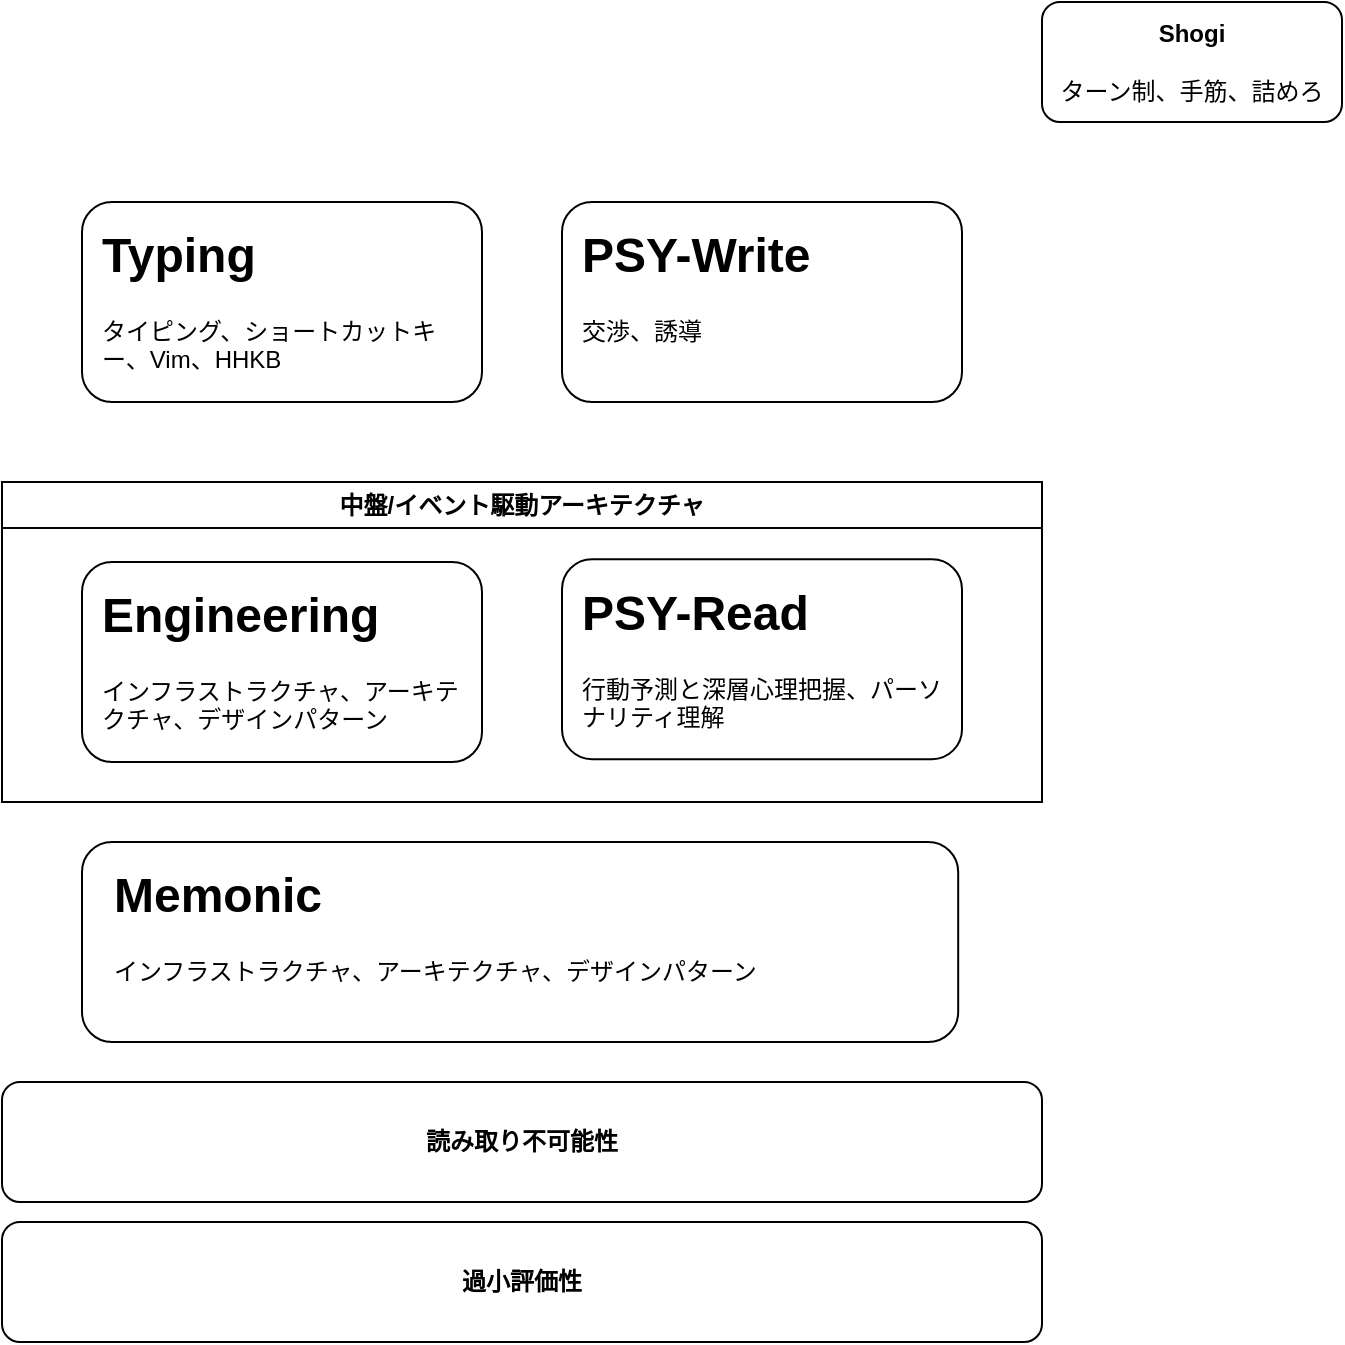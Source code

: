 <mxfile version="20.7.4" type="github" pages="8">
  <diagram name="ver4" id="imDBrGnMGFNfz4Mmu_-v">
    <mxGraphModel dx="1674" dy="834" grid="1" gridSize="10" guides="1" tooltips="1" connect="1" arrows="1" fold="1" page="1" pageScale="1" pageWidth="850" pageHeight="1100" math="0" shadow="0">
      <root>
        <mxCell id="RWxobbVKRT-F5udP4Qzh-0" />
        <mxCell id="RWxobbVKRT-F5udP4Qzh-1" parent="RWxobbVKRT-F5udP4Qzh-0" />
        <mxCell id="RWxobbVKRT-F5udP4Qzh-2" value="" style="group" parent="RWxobbVKRT-F5udP4Qzh-1" vertex="1" connectable="0">
          <mxGeometry x="200" y="650" width="210" height="100" as="geometry" />
        </mxCell>
        <mxCell id="RWxobbVKRT-F5udP4Qzh-3" value="" style="rounded=1;whiteSpace=wrap;html=1;" parent="RWxobbVKRT-F5udP4Qzh-2" vertex="1">
          <mxGeometry width="200" height="100" as="geometry" />
        </mxCell>
        <mxCell id="RWxobbVKRT-F5udP4Qzh-4" value="&lt;h1&gt;Engineering&lt;/h1&gt;&lt;p&gt;インフラストラクチャ、アーキテクチャ、デザインパターン&lt;/p&gt;" style="text;html=1;strokeColor=none;fillColor=none;spacing=5;spacingTop=-20;whiteSpace=wrap;overflow=hidden;rounded=0;" parent="RWxobbVKRT-F5udP4Qzh-2" vertex="1">
          <mxGeometry x="5" y="7.14" width="190" height="82.86" as="geometry" />
        </mxCell>
        <mxCell id="RWxobbVKRT-F5udP4Qzh-8" value="中盤/イベント駆動アーキテクチャ" style="swimlane;whiteSpace=wrap;html=1;" parent="RWxobbVKRT-F5udP4Qzh-1" vertex="1">
          <mxGeometry x="160" y="610" width="520" height="160" as="geometry" />
        </mxCell>
        <mxCell id="RWxobbVKRT-F5udP4Qzh-5" value="" style="group" parent="RWxobbVKRT-F5udP4Qzh-8" vertex="1" connectable="0">
          <mxGeometry x="280" y="38.57" width="200" height="100" as="geometry" />
        </mxCell>
        <mxCell id="RWxobbVKRT-F5udP4Qzh-6" value="" style="rounded=1;whiteSpace=wrap;html=1;" parent="RWxobbVKRT-F5udP4Qzh-5" vertex="1">
          <mxGeometry width="200" height="100" as="geometry" />
        </mxCell>
        <mxCell id="RWxobbVKRT-F5udP4Qzh-7" value="&lt;h1&gt;PSY-Read&lt;/h1&gt;&lt;p&gt;行動予測と深層心理把握、パーソナリティ理解&lt;/p&gt;" style="text;html=1;strokeColor=none;fillColor=none;spacing=5;spacingTop=-20;whiteSpace=wrap;overflow=hidden;rounded=0;" parent="RWxobbVKRT-F5udP4Qzh-5" vertex="1">
          <mxGeometry x="5" y="7.143" width="190" height="85.714" as="geometry" />
        </mxCell>
        <mxCell id="RWxobbVKRT-F5udP4Qzh-15" value="&lt;b&gt;読み取り不可能性&lt;/b&gt;" style="rounded=1;whiteSpace=wrap;html=1;" parent="RWxobbVKRT-F5udP4Qzh-1" vertex="1">
          <mxGeometry x="160" y="910" width="520" height="60" as="geometry" />
        </mxCell>
        <mxCell id="RWxobbVKRT-F5udP4Qzh-16" value="&lt;b&gt;過小評価性&lt;/b&gt;" style="rounded=1;whiteSpace=wrap;html=1;" parent="RWxobbVKRT-F5udP4Qzh-1" vertex="1">
          <mxGeometry x="160" y="980" width="520" height="60" as="geometry" />
        </mxCell>
        <mxCell id="xT7gQaACSE8CI_xEkgXx-1" value="" style="group" parent="RWxobbVKRT-F5udP4Qzh-1" vertex="1" connectable="0">
          <mxGeometry x="200" y="470" width="200" height="100" as="geometry" />
        </mxCell>
        <mxCell id="xT7gQaACSE8CI_xEkgXx-2" value="" style="rounded=1;whiteSpace=wrap;html=1;" parent="xT7gQaACSE8CI_xEkgXx-1" vertex="1">
          <mxGeometry width="200" height="100" as="geometry" />
        </mxCell>
        <mxCell id="xT7gQaACSE8CI_xEkgXx-3" value="&lt;h1&gt;Typing&lt;/h1&gt;&lt;p&gt;タイピング、ショートカットキー、Vim、HHKB&lt;/p&gt;" style="text;html=1;strokeColor=none;fillColor=none;spacing=5;spacingTop=-20;whiteSpace=wrap;overflow=hidden;rounded=0;" parent="xT7gQaACSE8CI_xEkgXx-1" vertex="1">
          <mxGeometry x="5" y="7.143" width="190" height="85.714" as="geometry" />
        </mxCell>
        <mxCell id="xT7gQaACSE8CI_xEkgXx-4" value="" style="group" parent="RWxobbVKRT-F5udP4Qzh-1" vertex="1" connectable="0">
          <mxGeometry x="440" y="470" width="200" height="100" as="geometry" />
        </mxCell>
        <mxCell id="xT7gQaACSE8CI_xEkgXx-5" value="" style="rounded=1;whiteSpace=wrap;html=1;" parent="xT7gQaACSE8CI_xEkgXx-4" vertex="1">
          <mxGeometry width="200" height="100" as="geometry" />
        </mxCell>
        <mxCell id="xT7gQaACSE8CI_xEkgXx-6" value="&lt;h1&gt;PSY-Write&lt;/h1&gt;&lt;p&gt;交渉、誘導&lt;/p&gt;" style="text;html=1;strokeColor=none;fillColor=none;spacing=5;spacingTop=-20;whiteSpace=wrap;overflow=hidden;rounded=0;" parent="xT7gQaACSE8CI_xEkgXx-4" vertex="1">
          <mxGeometry x="5" y="7.143" width="190" height="85.714" as="geometry" />
        </mxCell>
        <mxCell id="mebeEe5JR-ruzXooyLbb-4" value="" style="group" parent="RWxobbVKRT-F5udP4Qzh-1" vertex="1" connectable="0">
          <mxGeometry x="200" y="790" width="460" height="100" as="geometry" />
        </mxCell>
        <mxCell id="mebeEe5JR-ruzXooyLbb-5" value="" style="rounded=1;whiteSpace=wrap;html=1;" parent="mebeEe5JR-ruzXooyLbb-4" vertex="1">
          <mxGeometry width="438.095" height="100" as="geometry" />
        </mxCell>
        <mxCell id="mebeEe5JR-ruzXooyLbb-6" value="&lt;h1&gt;Memonic&lt;/h1&gt;&lt;p&gt;インフラストラクチャ、アーキテクチャ、デザインパターン&lt;/p&gt;" style="text;html=1;strokeColor=none;fillColor=none;spacing=5;spacingTop=-20;whiteSpace=wrap;overflow=hidden;rounded=0;" parent="mebeEe5JR-ruzXooyLbb-4" vertex="1">
          <mxGeometry x="10.952" y="7.14" width="416.19" height="82.86" as="geometry" />
        </mxCell>
        <mxCell id="aJ3aL-59ZiZUYZuPgpux-0" value="&lt;b&gt;Shogi&lt;br&gt;&lt;/b&gt;&lt;br&gt;ターン制、手筋、詰めろ" style="rounded=1;whiteSpace=wrap;html=1;" parent="RWxobbVKRT-F5udP4Qzh-1" vertex="1">
          <mxGeometry x="680" y="370" width="150" height="60" as="geometry" />
        </mxCell>
      </root>
    </mxGraphModel>
  </diagram>
  <diagram id="kp53YjnDnrVVReKoVNK4" name="ページ7">
    <mxGraphModel dx="1194" dy="623" grid="1" gridSize="10" guides="1" tooltips="1" connect="1" arrows="1" fold="1" page="1" pageScale="1" pageWidth="850" pageHeight="1100" math="0" shadow="0">
      <root>
        <mxCell id="0" />
        <mxCell id="1" parent="0" />
        <mxCell id="0Lp3fLVRh4IkwuIqzBpp-1" value="&lt;h1&gt;&lt;br&gt;&lt;/h1&gt;" style="text;html=1;strokeColor=none;fillColor=none;spacing=5;spacingTop=-20;whiteSpace=wrap;overflow=hidden;rounded=0;" vertex="1" parent="1">
          <mxGeometry x="90" y="30" width="190" height="120" as="geometry" />
        </mxCell>
        <mxCell id="0Lp3fLVRh4IkwuIqzBpp-4" value="" style="group" vertex="1" connectable="0" parent="1">
          <mxGeometry x="320" y="40" width="200" height="120" as="geometry" />
        </mxCell>
        <mxCell id="0Lp3fLVRh4IkwuIqzBpp-3" value="" style="rounded=1;whiteSpace=wrap;html=1;" vertex="1" parent="0Lp3fLVRh4IkwuIqzBpp-4">
          <mxGeometry width="200" height="120" as="geometry" />
        </mxCell>
        <mxCell id="0Lp3fLVRh4IkwuIqzBpp-2" value="&lt;h1&gt;速さとは何か？&lt;/h1&gt;&lt;p&gt;人間が一度にできる操作については限界がある。ターン制のこと。将棋には一度に一つの手しか打てない&lt;/p&gt;" style="text;html=1;strokeColor=none;fillColor=none;spacing=5;spacingTop=-20;whiteSpace=wrap;overflow=hidden;rounded=0;" vertex="1" parent="0Lp3fLVRh4IkwuIqzBpp-4">
          <mxGeometry width="190" height="120" as="geometry" />
        </mxCell>
      </root>
    </mxGraphModel>
  </diagram>
  <diagram id="wFE0QG_FPsp0jaGvCLVb" name="Page-1">
    <mxGraphModel dx="1194" dy="623" grid="1" gridSize="10" guides="1" tooltips="1" connect="1" arrows="1" fold="1" page="1" pageScale="1" pageWidth="850" pageHeight="1100" math="0" shadow="0">
      <root>
        <mxCell id="0" />
        <mxCell id="1" parent="0" />
        <mxCell id="inZSbyZmvKbImGeBFs-A-2" value="読み取り不可能性" style="rounded=1;whiteSpace=wrap;html=1;" parent="1" vertex="1">
          <mxGeometry x="120" y="400" width="600" height="60" as="geometry" />
        </mxCell>
        <mxCell id="inZSbyZmvKbImGeBFs-A-3" value="" style="endArrow=none;html=1;rounded=0;" parent="1" edge="1">
          <mxGeometry width="50" height="50" relative="1" as="geometry">
            <mxPoint x="10" y="380" as="sourcePoint" />
            <mxPoint x="840" y="380" as="targetPoint" />
          </mxGeometry>
        </mxCell>
        <mxCell id="inZSbyZmvKbImGeBFs-A-7" style="edgeStyle=orthogonalEdgeStyle;rounded=0;orthogonalLoop=1;jettySize=auto;html=1;exitX=1;exitY=0.5;exitDx=0;exitDy=0;entryX=0;entryY=0.5;entryDx=0;entryDy=0;" parent="1" source="inZSbyZmvKbImGeBFs-A-4" target="inZSbyZmvKbImGeBFs-A-5" edge="1">
          <mxGeometry relative="1" as="geometry" />
        </mxCell>
        <mxCell id="inZSbyZmvKbImGeBFs-A-4" value="状態確認 / 判別式" style="rounded=1;whiteSpace=wrap;html=1;" parent="1" vertex="1">
          <mxGeometry x="120" y="300" width="120" height="60" as="geometry" />
        </mxCell>
        <mxCell id="inZSbyZmvKbImGeBFs-A-21" style="edgeStyle=orthogonalEdgeStyle;rounded=0;orthogonalLoop=1;jettySize=auto;html=1;exitX=1;exitY=0.5;exitDx=0;exitDy=0;entryX=0;entryY=0.5;entryDx=0;entryDy=0;" parent="1" source="inZSbyZmvKbImGeBFs-A-5" target="inZSbyZmvKbImGeBFs-A-19" edge="1">
          <mxGeometry relative="1" as="geometry" />
        </mxCell>
        <mxCell id="inZSbyZmvKbImGeBFs-A-5" value="アーキテクチャ" style="rounded=1;whiteSpace=wrap;html=1;" parent="1" vertex="1">
          <mxGeometry x="320" y="300" width="120" height="60" as="geometry" />
        </mxCell>
        <mxCell id="inZSbyZmvKbImGeBFs-A-6" value="基盤" style="text;html=1;strokeColor=none;fillColor=none;align=center;verticalAlign=middle;whiteSpace=wrap;rounded=0;" parent="1" vertex="1">
          <mxGeometry x="780" y="380" width="60" height="30" as="geometry" />
        </mxCell>
        <mxCell id="inZSbyZmvKbImGeBFs-A-8" value="基盤。他のシステムに存在しない特性。" style="shape=callout;whiteSpace=wrap;html=1;perimeter=calloutPerimeter;" parent="1" vertex="1">
          <mxGeometry x="654" y="320" width="120" height="80" as="geometry" />
        </mxCell>
        <mxCell id="inZSbyZmvKbImGeBFs-A-9" value="Input" style="shape=callout;whiteSpace=wrap;html=1;perimeter=calloutPerimeter;" parent="1" vertex="1">
          <mxGeometry x="160" y="220" width="120" height="80" as="geometry" />
        </mxCell>
        <mxCell id="inZSbyZmvKbImGeBFs-A-10" value="ビジネスロジック" style="shape=callout;whiteSpace=wrap;html=1;perimeter=calloutPerimeter;" parent="1" vertex="1">
          <mxGeometry x="340" y="220" width="120" height="80" as="geometry" />
        </mxCell>
        <mxCell id="inZSbyZmvKbImGeBFs-A-19" value="駆け引き/交渉" style="rounded=1;whiteSpace=wrap;html=1;" parent="1" vertex="1">
          <mxGeometry x="520" y="300" width="120" height="60" as="geometry" />
        </mxCell>
        <mxCell id="inZSbyZmvKbImGeBFs-A-20" value="" style="group" parent="1" vertex="1" connectable="0">
          <mxGeometry x="600" y="680" width="240" height="160" as="geometry" />
        </mxCell>
        <mxCell id="inZSbyZmvKbImGeBFs-A-14" value="" style="rounded=0;whiteSpace=wrap;html=1;" parent="inZSbyZmvKbImGeBFs-A-20" vertex="1">
          <mxGeometry width="240" height="160" as="geometry" />
        </mxCell>
        <mxCell id="inZSbyZmvKbImGeBFs-A-11" value="有限個の要素" style="rounded=1;whiteSpace=wrap;html=1;" parent="inZSbyZmvKbImGeBFs-A-20" vertex="1">
          <mxGeometry x="10" y="10" width="110" height="30" as="geometry" />
        </mxCell>
        <mxCell id="inZSbyZmvKbImGeBFs-A-15" value="" style="ellipse;whiteSpace=wrap;html=1;aspect=fixed;" parent="inZSbyZmvKbImGeBFs-A-20" vertex="1">
          <mxGeometry x="10" y="70" width="40" height="40" as="geometry" />
        </mxCell>
        <mxCell id="inZSbyZmvKbImGeBFs-A-16" value="" style="rounded=0;whiteSpace=wrap;html=1;" parent="inZSbyZmvKbImGeBFs-A-20" vertex="1">
          <mxGeometry x="60" y="70" width="40" height="40" as="geometry" />
        </mxCell>
        <mxCell id="inZSbyZmvKbImGeBFs-A-17" value="" style="triangle;whiteSpace=wrap;html=1;rotation=-90;" parent="inZSbyZmvKbImGeBFs-A-20" vertex="1">
          <mxGeometry x="110" y="70" width="40" height="40" as="geometry" />
        </mxCell>
        <mxCell id="inZSbyZmvKbImGeBFs-A-23" value="学習性" style="rounded=1;whiteSpace=wrap;html=1;" parent="1" vertex="1">
          <mxGeometry x="130" y="120" width="120" height="60" as="geometry" />
        </mxCell>
        <mxCell id="inZSbyZmvKbImGeBFs-A-24" value="" style="endArrow=none;html=1;rounded=0;" parent="1" edge="1">
          <mxGeometry width="50" height="50" relative="1" as="geometry">
            <mxPoint x="5" y="520" as="sourcePoint" />
            <mxPoint x="835" y="520" as="targetPoint" />
          </mxGeometry>
        </mxCell>
        <mxCell id="inZSbyZmvKbImGeBFs-A-25" value="candidate" style="text;html=1;strokeColor=none;fillColor=none;align=center;verticalAlign=middle;whiteSpace=wrap;rounded=0;" parent="1" vertex="1">
          <mxGeometry x="780" y="520" width="60" height="30" as="geometry" />
        </mxCell>
        <mxCell id="inZSbyZmvKbImGeBFs-A-26" value="誠実性" style="rounded=1;whiteSpace=wrap;html=1;" parent="1" vertex="1">
          <mxGeometry x="280" y="540" width="120" height="60" as="geometry" />
        </mxCell>
        <mxCell id="inZSbyZmvKbImGeBFs-A-28" value="" style="endArrow=none;html=1;rounded=0;" parent="1" edge="1">
          <mxGeometry width="50" height="50" relative="1" as="geometry">
            <mxPoint x="5" y="640" as="sourcePoint" />
            <mxPoint x="835" y="640" as="targetPoint" />
          </mxGeometry>
        </mxCell>
        <mxCell id="inZSbyZmvKbImGeBFs-A-29" value="目標" style="text;html=1;strokeColor=none;fillColor=none;align=center;verticalAlign=middle;whiteSpace=wrap;rounded=0;" parent="1" vertex="1">
          <mxGeometry x="780" y="640" width="60" height="30" as="geometry" />
        </mxCell>
        <mxCell id="inZSbyZmvKbImGeBFs-A-37" value="状態確認 / 判別式" style="rounded=1;whiteSpace=wrap;html=1;" parent="1" vertex="1">
          <mxGeometry x="280" y="760" width="120" height="60" as="geometry" />
        </mxCell>
        <mxCell id="inZSbyZmvKbImGeBFs-A-38" value="アーキテクチャ" style="rounded=1;whiteSpace=wrap;html=1;" parent="1" vertex="1">
          <mxGeometry x="280" y="680" width="120" height="60" as="geometry" />
        </mxCell>
        <mxCell id="inZSbyZmvKbImGeBFs-A-41" style="edgeStyle=orthogonalEdgeStyle;rounded=0;orthogonalLoop=1;jettySize=auto;html=1;exitX=0.5;exitY=1;exitDx=0;exitDy=0;entryX=0.5;entryY=0;entryDx=0;entryDy=0;" parent="1" source="inZSbyZmvKbImGeBFs-A-39" target="inZSbyZmvKbImGeBFs-A-40" edge="1">
          <mxGeometry relative="1" as="geometry" />
        </mxCell>
        <mxCell id="inZSbyZmvKbImGeBFs-A-39" value="駆け引き/交渉" style="rounded=1;whiteSpace=wrap;html=1;" parent="1" vertex="1">
          <mxGeometry x="440" y="680" width="120" height="60" as="geometry" />
        </mxCell>
        <mxCell id="inZSbyZmvKbImGeBFs-A-40" value="読み取り不可能性" style="rounded=1;whiteSpace=wrap;html=1;" parent="1" vertex="1">
          <mxGeometry x="440" y="760" width="120" height="60" as="geometry" />
        </mxCell>
        <mxCell id="yquI6ktLGYZuGbfQ7vaa-8" value="人材業界" style="rounded=0;whiteSpace=wrap;html=1;" parent="1" vertex="1">
          <mxGeometry x="120" y="1000" width="120" height="60" as="geometry" />
        </mxCell>
        <mxCell id="yquI6ktLGYZuGbfQ7vaa-9" value="ブログ" style="rounded=0;whiteSpace=wrap;html=1;" parent="1" vertex="1">
          <mxGeometry x="120" y="920" width="120" height="60" as="geometry" />
        </mxCell>
        <mxCell id="yquI6ktLGYZuGbfQ7vaa-10" value="エンジニアリング" style="rounded=0;whiteSpace=wrap;html=1;" parent="1" vertex="1">
          <mxGeometry x="120" y="840" width="120" height="60" as="geometry" />
        </mxCell>
        <mxCell id="U6o10QhPIGu6pNzklqBr-1" value="psy" style="rounded=0;whiteSpace=wrap;html=1;" parent="1" vertex="1">
          <mxGeometry x="120" y="760" width="120" height="60" as="geometry" />
        </mxCell>
        <mxCell id="U6o10QhPIGu6pNzklqBr-2" value="" style="group" parent="1" vertex="1" connectable="0">
          <mxGeometry x="600" y="860" width="240" height="160" as="geometry" />
        </mxCell>
        <mxCell id="U6o10QhPIGu6pNzklqBr-3" value="" style="rounded=0;whiteSpace=wrap;html=1;" parent="U6o10QhPIGu6pNzklqBr-2" vertex="1">
          <mxGeometry width="240" height="160" as="geometry" />
        </mxCell>
        <mxCell id="U6o10QhPIGu6pNzklqBr-4" value="144通り" style="rounded=1;whiteSpace=wrap;html=1;" parent="U6o10QhPIGu6pNzklqBr-2" vertex="1">
          <mxGeometry x="10" y="10" width="110" height="30" as="geometry" />
        </mxCell>
        <mxCell id="U6o10QhPIGu6pNzklqBr-5" value="" style="ellipse;whiteSpace=wrap;html=1;aspect=fixed;" parent="U6o10QhPIGu6pNzklqBr-2" vertex="1">
          <mxGeometry x="10" y="70" width="40" height="40" as="geometry" />
        </mxCell>
        <mxCell id="U6o10QhPIGu6pNzklqBr-12" value="" style="rounded=0;whiteSpace=wrap;html=1;" parent="U6o10QhPIGu6pNzklqBr-2" vertex="1">
          <mxGeometry x="70" y="70" width="40" height="40" as="geometry" />
        </mxCell>
        <mxCell id="U6o10QhPIGu6pNzklqBr-17" value="" style="triangle;whiteSpace=wrap;html=1;rotation=-90;" parent="U6o10QhPIGu6pNzklqBr-2" vertex="1">
          <mxGeometry x="130" y="70" width="40" height="40" as="geometry" />
        </mxCell>
        <mxCell id="U6o10QhPIGu6pNzklqBr-8" value="" style="ellipse;whiteSpace=wrap;html=1;aspect=fixed;" parent="1" vertex="1">
          <mxGeometry x="620" y="940" width="40" height="40" as="geometry" />
        </mxCell>
        <mxCell id="U6o10QhPIGu6pNzklqBr-9" value="" style="ellipse;whiteSpace=wrap;html=1;aspect=fixed;" parent="1" vertex="1">
          <mxGeometry x="630" y="950" width="40" height="40" as="geometry" />
        </mxCell>
        <mxCell id="U6o10QhPIGu6pNzklqBr-10" value="" style="ellipse;whiteSpace=wrap;html=1;aspect=fixed;" parent="1" vertex="1">
          <mxGeometry x="640" y="960" width="40" height="40" as="geometry" />
        </mxCell>
        <mxCell id="U6o10QhPIGu6pNzklqBr-13" value="" style="rounded=0;whiteSpace=wrap;html=1;" parent="1" vertex="1">
          <mxGeometry x="680" y="940" width="40" height="40" as="geometry" />
        </mxCell>
        <mxCell id="U6o10QhPIGu6pNzklqBr-14" value="" style="rounded=0;whiteSpace=wrap;html=1;" parent="1" vertex="1">
          <mxGeometry x="690" y="950" width="40" height="40" as="geometry" />
        </mxCell>
        <mxCell id="U6o10QhPIGu6pNzklqBr-15" value="" style="rounded=0;whiteSpace=wrap;html=1;" parent="1" vertex="1">
          <mxGeometry x="700" y="960" width="40" height="40" as="geometry" />
        </mxCell>
        <mxCell id="U6o10QhPIGu6pNzklqBr-18" value="" style="triangle;whiteSpace=wrap;html=1;rotation=-90;" parent="1" vertex="1">
          <mxGeometry x="740" y="940" width="40" height="40" as="geometry" />
        </mxCell>
        <mxCell id="U6o10QhPIGu6pNzklqBr-19" value="" style="triangle;whiteSpace=wrap;html=1;rotation=-90;" parent="1" vertex="1">
          <mxGeometry x="750" y="950" width="40" height="40" as="geometry" />
        </mxCell>
        <mxCell id="U6o10QhPIGu6pNzklqBr-20" value="" style="triangle;whiteSpace=wrap;html=1;rotation=-90;" parent="1" vertex="1">
          <mxGeometry x="760" y="960" width="40" height="40" as="geometry" />
        </mxCell>
        <mxCell id="U6o10QhPIGu6pNzklqBr-22" value="予習" style="rounded=1;whiteSpace=wrap;html=1;" parent="1" vertex="1">
          <mxGeometry x="120" y="680" width="120" height="60" as="geometry" />
        </mxCell>
        <mxCell id="U6o10QhPIGu6pNzklqBr-23" value="備え" style="rounded=1;whiteSpace=wrap;html=1;" parent="1" vertex="1">
          <mxGeometry x="280" y="840" width="120" height="60" as="geometry" />
        </mxCell>
        <mxCell id="Nrn3Vzutgz3Ykv-2pz5x-6" value="" style="group" parent="1" vertex="1" connectable="0">
          <mxGeometry x="360" y="1100" width="200" height="200" as="geometry" />
        </mxCell>
        <mxCell id="yquI6ktLGYZuGbfQ7vaa-7" value="人材業界" style="swimlane;whiteSpace=wrap;html=1;" parent="Nrn3Vzutgz3Ykv-2pz5x-6" vertex="1">
          <mxGeometry width="200" height="200" as="geometry" />
        </mxCell>
        <mxCell id="Nrn3Vzutgz3Ykv-2pz5x-1" value="職業知識" style="rounded=0;whiteSpace=wrap;html=1;" parent="yquI6ktLGYZuGbfQ7vaa-7" vertex="1">
          <mxGeometry x="15" y="40" width="120" height="60" as="geometry" />
        </mxCell>
        <mxCell id="Nrn3Vzutgz3Ykv-2pz5x-2" value="職業知識" style="rounded=0;whiteSpace=wrap;html=1;" parent="Nrn3Vzutgz3Ykv-2pz5x-6" vertex="1">
          <mxGeometry x="25" y="50" width="120" height="60" as="geometry" />
        </mxCell>
        <mxCell id="Nrn3Vzutgz3Ykv-2pz5x-3" value="職業知識" style="rounded=0;whiteSpace=wrap;html=1;" parent="Nrn3Vzutgz3Ykv-2pz5x-6" vertex="1">
          <mxGeometry x="35" y="60" width="120" height="60" as="geometry" />
        </mxCell>
        <mxCell id="LVHz5VqLMdy4M4Zj_pwN-1" value="" style="group" parent="1" vertex="1" connectable="0">
          <mxGeometry x="80" y="1100" width="200" height="200" as="geometry" />
        </mxCell>
        <mxCell id="LVHz5VqLMdy4M4Zj_pwN-2" value="PSY" style="swimlane;whiteSpace=wrap;html=1;" parent="LVHz5VqLMdy4M4Zj_pwN-1" vertex="1">
          <mxGeometry width="200" height="200" as="geometry" />
        </mxCell>
        <mxCell id="LVHz5VqLMdy4M4Zj_pwN-3" value="職業知識" style="rounded=0;whiteSpace=wrap;html=1;" parent="LVHz5VqLMdy4M4Zj_pwN-2" vertex="1">
          <mxGeometry x="15" y="40" width="120" height="60" as="geometry" />
        </mxCell>
        <mxCell id="LVHz5VqLMdy4M4Zj_pwN-4" value="職業知識" style="rounded=0;whiteSpace=wrap;html=1;" parent="LVHz5VqLMdy4M4Zj_pwN-1" vertex="1">
          <mxGeometry x="25" y="50" width="120" height="60" as="geometry" />
        </mxCell>
        <mxCell id="LVHz5VqLMdy4M4Zj_pwN-5" value="ボディーランゲージ" style="rounded=0;whiteSpace=wrap;html=1;" parent="LVHz5VqLMdy4M4Zj_pwN-1" vertex="1">
          <mxGeometry x="35" y="60" width="120" height="60" as="geometry" />
        </mxCell>
        <mxCell id="LVHz5VqLMdy4M4Zj_pwN-7" value="ブランド" style="rounded=1;whiteSpace=wrap;html=1;" parent="1" vertex="1">
          <mxGeometry x="280" y="920" width="120" height="60" as="geometry" />
        </mxCell>
        <mxCell id="Rl2eVhITQ8gvpNXT_VMM-2" value="あらかじめ作る" style="rounded=1;whiteSpace=wrap;html=1;" parent="1" vertex="1">
          <mxGeometry x="360" y="1480" width="120" height="60" as="geometry" />
        </mxCell>
        <mxCell id="Rl2eVhITQ8gvpNXT_VMM-3" value="組み立ておく" style="rounded=1;whiteSpace=wrap;html=1;" parent="1" vertex="1">
          <mxGeometry x="520" y="1480" width="120" height="60" as="geometry" />
        </mxCell>
      </root>
    </mxGraphModel>
  </diagram>
  <diagram id="nyPZuWi61jV4sUHr3D2n" name="ページ2">
    <mxGraphModel dx="1194" dy="623" grid="1" gridSize="10" guides="1" tooltips="1" connect="1" arrows="1" fold="1" page="1" pageScale="1" pageWidth="850" pageHeight="1100" math="0" shadow="0">
      <root>
        <mxCell id="0" />
        <mxCell id="1" parent="0" />
        <mxCell id="a4J_tD9FHK3xgemTOsCV-1" value="読み取り不可能性" style="rounded=1;whiteSpace=wrap;html=1;" parent="1" vertex="1">
          <mxGeometry x="80" y="400" width="640" height="60" as="geometry" />
        </mxCell>
        <mxCell id="6W3VLkoeGb5MHxH7wNwg-1" value="駆け引き/交渉" style="rounded=1;whiteSpace=wrap;html=1;" parent="1" vertex="1">
          <mxGeometry x="600" y="240" width="120" height="60" as="geometry" />
        </mxCell>
        <mxCell id="yg4iy13ds_MlBpIP62IC-1" style="edgeStyle=orthogonalEdgeStyle;rounded=0;orthogonalLoop=1;jettySize=auto;html=1;exitX=0.5;exitY=1;exitDx=0;exitDy=0;entryX=0.5;entryY=0;entryDx=0;entryDy=0;" parent="1" source="KHF9WGX4yWXxlUHKysj0-1" target="6W3VLkoeGb5MHxH7wNwg-1" edge="1">
          <mxGeometry relative="1" as="geometry" />
        </mxCell>
        <mxCell id="KHF9WGX4yWXxlUHKysj0-1" value="反復" style="rounded=1;whiteSpace=wrap;html=1;" parent="1" vertex="1">
          <mxGeometry x="600" y="120" width="120" height="60" as="geometry" />
        </mxCell>
        <mxCell id="GC0HZ_gJFwvxQzJS8nS6-1" value="" style="endArrow=none;html=1;rounded=0;" parent="1" edge="1">
          <mxGeometry width="50" height="50" relative="1" as="geometry">
            <mxPoint x="5" y="520" as="sourcePoint" />
            <mxPoint x="835" y="520" as="targetPoint" />
          </mxGeometry>
        </mxCell>
        <mxCell id="Zt2zxE1kUa96gM3WS9es-1" value="" style="group" parent="1" vertex="1" connectable="0">
          <mxGeometry x="500" y="560" width="330" height="350" as="geometry" />
        </mxCell>
        <mxCell id="Zt2zxE1kUa96gM3WS9es-2" value="" style="rounded=0;whiteSpace=wrap;html=1;" parent="Zt2zxE1kUa96gM3WS9es-1" vertex="1">
          <mxGeometry width="240" height="160" as="geometry" />
        </mxCell>
        <mxCell id="Zt2zxE1kUa96gM3WS9es-3" value="144通り" style="rounded=1;whiteSpace=wrap;html=1;" parent="Zt2zxE1kUa96gM3WS9es-1" vertex="1">
          <mxGeometry x="10" y="10" width="110" height="30" as="geometry" />
        </mxCell>
        <mxCell id="Zt2zxE1kUa96gM3WS9es-4" value="" style="ellipse;whiteSpace=wrap;html=1;aspect=fixed;" parent="Zt2zxE1kUa96gM3WS9es-1" vertex="1">
          <mxGeometry x="10" y="70" width="40" height="40" as="geometry" />
        </mxCell>
        <mxCell id="Zt2zxE1kUa96gM3WS9es-5" value="" style="rounded=0;whiteSpace=wrap;html=1;" parent="Zt2zxE1kUa96gM3WS9es-1" vertex="1">
          <mxGeometry x="70" y="70" width="40" height="40" as="geometry" />
        </mxCell>
        <mxCell id="Zt2zxE1kUa96gM3WS9es-6" value="" style="triangle;whiteSpace=wrap;html=1;rotation=-90;" parent="Zt2zxE1kUa96gM3WS9es-1" vertex="1">
          <mxGeometry x="130" y="70" width="40" height="40" as="geometry" />
        </mxCell>
        <mxCell id="H180bYEWFungEM26CTrs-1" value="" style="group" parent="Zt2zxE1kUa96gM3WS9es-1" vertex="1" connectable="0">
          <mxGeometry x="90" y="190" width="240" height="160" as="geometry" />
        </mxCell>
        <mxCell id="H180bYEWFungEM26CTrs-2" value="" style="rounded=0;whiteSpace=wrap;html=1;" parent="H180bYEWFungEM26CTrs-1" vertex="1">
          <mxGeometry width="240" height="160" as="geometry" />
        </mxCell>
        <mxCell id="H180bYEWFungEM26CTrs-3" value="有限個の要素" style="rounded=1;whiteSpace=wrap;html=1;" parent="H180bYEWFungEM26CTrs-1" vertex="1">
          <mxGeometry x="10" y="10" width="110" height="30" as="geometry" />
        </mxCell>
        <mxCell id="H180bYEWFungEM26CTrs-4" value="" style="ellipse;whiteSpace=wrap;html=1;aspect=fixed;" parent="H180bYEWFungEM26CTrs-1" vertex="1">
          <mxGeometry x="10" y="70" width="40" height="40" as="geometry" />
        </mxCell>
        <mxCell id="H180bYEWFungEM26CTrs-5" value="" style="rounded=0;whiteSpace=wrap;html=1;" parent="H180bYEWFungEM26CTrs-1" vertex="1">
          <mxGeometry x="60" y="70" width="40" height="40" as="geometry" />
        </mxCell>
        <mxCell id="H180bYEWFungEM26CTrs-6" value="" style="triangle;whiteSpace=wrap;html=1;rotation=-90;" parent="H180bYEWFungEM26CTrs-1" vertex="1">
          <mxGeometry x="110" y="70" width="40" height="40" as="geometry" />
        </mxCell>
        <mxCell id="_B46zmNz50q9xHwY8EBf-1" value="" style="group" parent="1" vertex="1" connectable="0">
          <mxGeometry x="80" y="65" width="200" height="370" as="geometry" />
        </mxCell>
        <mxCell id="_B46zmNz50q9xHwY8EBf-2" value="PSY" style="swimlane;whiteSpace=wrap;html=1;" parent="_B46zmNz50q9xHwY8EBf-1" vertex="1">
          <mxGeometry width="200" height="150" as="geometry" />
        </mxCell>
        <mxCell id="_B46zmNz50q9xHwY8EBf-3" value="職業知識" style="rounded=0;whiteSpace=wrap;html=1;" parent="_B46zmNz50q9xHwY8EBf-2" vertex="1">
          <mxGeometry x="15" y="40" width="120" height="60" as="geometry" />
        </mxCell>
        <mxCell id="_B46zmNz50q9xHwY8EBf-4" value="職業知識" style="rounded=0;whiteSpace=wrap;html=1;" parent="_B46zmNz50q9xHwY8EBf-1" vertex="1">
          <mxGeometry x="25" y="50" width="120" height="60" as="geometry" />
        </mxCell>
        <mxCell id="_B46zmNz50q9xHwY8EBf-5" value="ボディーランゲージ" style="rounded=0;whiteSpace=wrap;html=1;" parent="_B46zmNz50q9xHwY8EBf-1" vertex="1">
          <mxGeometry x="35" y="60" width="120" height="60" as="geometry" />
        </mxCell>
        <mxCell id="4AGg_c0wZisxlfH79rik-1" value="" style="group" parent="_B46zmNz50q9xHwY8EBf-1" vertex="1" connectable="0">
          <mxGeometry y="170" width="200" height="200" as="geometry" />
        </mxCell>
        <mxCell id="4AGg_c0wZisxlfH79rik-2" value="人材業界" style="swimlane;whiteSpace=wrap;html=1;" parent="4AGg_c0wZisxlfH79rik-1" vertex="1">
          <mxGeometry width="200" height="150" as="geometry" />
        </mxCell>
        <mxCell id="4AGg_c0wZisxlfH79rik-3" value="職業知識" style="rounded=0;whiteSpace=wrap;html=1;" parent="4AGg_c0wZisxlfH79rik-2" vertex="1">
          <mxGeometry x="15" y="40" width="120" height="60" as="geometry" />
        </mxCell>
        <mxCell id="4AGg_c0wZisxlfH79rik-4" value="職業知識" style="rounded=0;whiteSpace=wrap;html=1;" parent="4AGg_c0wZisxlfH79rik-1" vertex="1">
          <mxGeometry x="25" y="50" width="120" height="60" as="geometry" />
        </mxCell>
        <mxCell id="4AGg_c0wZisxlfH79rik-5" value="職業知識" style="rounded=0;whiteSpace=wrap;html=1;" parent="4AGg_c0wZisxlfH79rik-1" vertex="1">
          <mxGeometry x="35" y="60" width="120" height="60" as="geometry" />
        </mxCell>
        <mxCell id="yg4iy13ds_MlBpIP62IC-2" value="メディエーター" style="rounded=1;whiteSpace=wrap;html=1;" parent="1" vertex="1">
          <mxGeometry x="320" y="200" width="120" height="60" as="geometry" />
        </mxCell>
        <mxCell id="yg4iy13ds_MlBpIP62IC-3" style="edgeStyle=orthogonalEdgeStyle;rounded=0;orthogonalLoop=1;jettySize=auto;html=1;exitX=1;exitY=0.5;exitDx=0;exitDy=0;entryX=0;entryY=0.5;entryDx=0;entryDy=0;" parent="1" source="_B46zmNz50q9xHwY8EBf-2" target="yg4iy13ds_MlBpIP62IC-2" edge="1">
          <mxGeometry relative="1" as="geometry" />
        </mxCell>
        <mxCell id="yg4iy13ds_MlBpIP62IC-4" style="edgeStyle=orthogonalEdgeStyle;rounded=0;orthogonalLoop=1;jettySize=auto;html=1;exitX=1;exitY=0.5;exitDx=0;exitDy=0;entryX=0;entryY=0.5;entryDx=0;entryDy=0;" parent="1" source="4AGg_c0wZisxlfH79rik-2" target="yg4iy13ds_MlBpIP62IC-2" edge="1">
          <mxGeometry relative="1" as="geometry" />
        </mxCell>
        <mxCell id="y6o9rw01HhzRwaWWrSIZ-5" value="" style="group" parent="1" vertex="1" connectable="0">
          <mxGeometry x="160" y="910" width="200" height="140" as="geometry" />
        </mxCell>
        <mxCell id="y6o9rw01HhzRwaWWrSIZ-3" value="" style="rounded=1;whiteSpace=wrap;html=1;" parent="y6o9rw01HhzRwaWWrSIZ-5" vertex="1">
          <mxGeometry width="200" height="140" as="geometry" />
        </mxCell>
        <mxCell id="y6o9rw01HhzRwaWWrSIZ-4" value="&lt;h1&gt;メディエーター&lt;/h1&gt;&lt;p&gt;オーケストレーションを担う。&lt;/p&gt;&lt;p&gt;アーキテクチャスタイルを理解しメッセージングにより協調。&lt;/p&gt;" style="text;html=1;strokeColor=none;fillColor=none;spacing=5;spacingTop=-20;whiteSpace=wrap;overflow=hidden;rounded=0;" parent="y6o9rw01HhzRwaWWrSIZ-5" vertex="1">
          <mxGeometry x="5" y="10" width="190" height="120" as="geometry" />
        </mxCell>
        <mxCell id="y6o9rw01HhzRwaWWrSIZ-15" value="" style="group" parent="1" vertex="1" connectable="0">
          <mxGeometry x="280" y="760" width="200" height="140" as="geometry" />
        </mxCell>
        <mxCell id="y6o9rw01HhzRwaWWrSIZ-16" value="" style="rounded=1;whiteSpace=wrap;html=1;" parent="y6o9rw01HhzRwaWWrSIZ-15" vertex="1">
          <mxGeometry width="200" height="140" as="geometry" />
        </mxCell>
        <mxCell id="y6o9rw01HhzRwaWWrSIZ-17" value="&lt;h1&gt;PSY&lt;/h1&gt;&lt;p&gt;&lt;span style=&quot;background-color: initial;&quot;&gt;トランザクション運び。&lt;/span&gt;&lt;br&gt;&lt;/p&gt;&lt;p&gt;他二つにない情報を生み出せる。リスクを負ってもいい。&lt;/p&gt;" style="text;html=1;strokeColor=none;fillColor=none;spacing=5;spacingTop=-20;whiteSpace=wrap;overflow=hidden;rounded=0;" parent="y6o9rw01HhzRwaWWrSIZ-15" vertex="1">
          <mxGeometry x="5" y="10" width="190" height="120" as="geometry" />
        </mxCell>
        <mxCell id="QGN3rfFHwMuUhLYEolWD-2" value="中盤/イベント駆動アーキテクチャ" style="swimlane;whiteSpace=wrap;html=1;" parent="1" vertex="1">
          <mxGeometry x="30" y="720" width="460" height="340" as="geometry" />
        </mxCell>
        <mxCell id="y6o9rw01HhzRwaWWrSIZ-18" value="" style="group" parent="QGN3rfFHwMuUhLYEolWD-2" vertex="1" connectable="0">
          <mxGeometry x="20" y="40" width="200" height="140" as="geometry" />
        </mxCell>
        <mxCell id="y6o9rw01HhzRwaWWrSIZ-19" value="" style="rounded=1;whiteSpace=wrap;html=1;" parent="y6o9rw01HhzRwaWWrSIZ-18" vertex="1">
          <mxGeometry width="200" height="140" as="geometry" />
        </mxCell>
        <mxCell id="y6o9rw01HhzRwaWWrSIZ-20" value="&lt;h1&gt;ジョブ&lt;/h1&gt;&lt;p&gt;トランザクションキープ&lt;/p&gt;&lt;p&gt;安定した情報源として機能する。リスクを負ってはいけない。&lt;/p&gt;" style="text;html=1;strokeColor=none;fillColor=none;spacing=5;spacingTop=-20;whiteSpace=wrap;overflow=hidden;rounded=0;" parent="y6o9rw01HhzRwaWWrSIZ-18" vertex="1">
          <mxGeometry x="5" y="10" width="190" height="120" as="geometry" />
        </mxCell>
        <mxCell id="0jOe-CnsjHycQR-Hcs0P-1" value="" style="group" parent="1" vertex="1" connectable="0">
          <mxGeometry x="590" y="920" width="200" height="140" as="geometry" />
        </mxCell>
        <mxCell id="0jOe-CnsjHycQR-Hcs0P-2" value="" style="rounded=1;whiteSpace=wrap;html=1;" parent="0jOe-CnsjHycQR-Hcs0P-1" vertex="1">
          <mxGeometry width="200" height="140" as="geometry" />
        </mxCell>
        <mxCell id="0jOe-CnsjHycQR-Hcs0P-3" value="&lt;h1&gt;タイピング&lt;/h1&gt;&lt;p&gt;&lt;span style=&quot;background-color: initial;&quot;&gt;実働部隊&lt;/span&gt;&lt;/p&gt;" style="text;html=1;strokeColor=none;fillColor=none;spacing=5;spacingTop=-20;whiteSpace=wrap;overflow=hidden;rounded=0;" parent="0jOe-CnsjHycQR-Hcs0P-1" vertex="1">
          <mxGeometry x="5" y="10" width="190" height="120" as="geometry" />
        </mxCell>
      </root>
    </mxGraphModel>
  </diagram>
  <diagram id="X95ieRdKmyKC1UsvLONj" name="ページ3">
    <mxGraphModel dx="1194" dy="623" grid="1" gridSize="10" guides="1" tooltips="1" connect="1" arrows="1" fold="1" page="1" pageScale="1" pageWidth="850" pageHeight="1100" math="0" shadow="0">
      <root>
        <mxCell id="0" />
        <mxCell id="1" parent="0" />
        <mxCell id="OWafoXtwRn1rCCrCmbJ9-11" value="" style="group" parent="1" vertex="1" connectable="0">
          <mxGeometry x="320" y="470" width="210" height="140" as="geometry" />
        </mxCell>
        <mxCell id="OWafoXtwRn1rCCrCmbJ9-12" value="" style="rounded=1;whiteSpace=wrap;html=1;" parent="OWafoXtwRn1rCCrCmbJ9-11" vertex="1">
          <mxGeometry width="200" height="140" as="geometry" />
        </mxCell>
        <mxCell id="OWafoXtwRn1rCCrCmbJ9-13" value="&lt;h1&gt;メディエーター&lt;/h1&gt;&lt;p&gt;オーケストレーションを担う。&lt;/p&gt;&lt;p&gt;アーキテクチャスタイルを理解しメッセージングにより協調。&amp;nbsp; &amp;nbsp; by Draw.io&lt;/p&gt;" style="text;html=1;strokeColor=none;fillColor=none;spacing=5;spacingTop=-20;whiteSpace=wrap;overflow=hidden;rounded=0;" parent="OWafoXtwRn1rCCrCmbJ9-11" vertex="1">
          <mxGeometry x="5" y="10" width="190" height="120" as="geometry" />
        </mxCell>
        <mxCell id="OWafoXtwRn1rCCrCmbJ9-14" value="" style="group" parent="1" vertex="1" connectable="0">
          <mxGeometry x="440" y="320" width="200" height="140" as="geometry" />
        </mxCell>
        <mxCell id="OWafoXtwRn1rCCrCmbJ9-15" value="" style="rounded=1;whiteSpace=wrap;html=1;" parent="OWafoXtwRn1rCCrCmbJ9-14" vertex="1">
          <mxGeometry width="200" height="140" as="geometry" />
        </mxCell>
        <mxCell id="OWafoXtwRn1rCCrCmbJ9-16" value="&lt;h1&gt;PSY-Read&lt;/h1&gt;&lt;p&gt;&lt;span style=&quot;background-color: initial;&quot;&gt;トランザクション運び。&lt;/span&gt;&lt;br&gt;&lt;/p&gt;&lt;p&gt;予測すること。 by psy.&lt;/p&gt;" style="text;html=1;strokeColor=none;fillColor=none;spacing=5;spacingTop=-20;whiteSpace=wrap;overflow=hidden;rounded=0;" parent="OWafoXtwRn1rCCrCmbJ9-14" vertex="1">
          <mxGeometry x="5" y="10" width="190" height="120" as="geometry" />
        </mxCell>
        <mxCell id="OWafoXtwRn1rCCrCmbJ9-17" value="中盤/イベント駆動アーキテクチャ" style="swimlane;whiteSpace=wrap;html=1;" parent="1" vertex="1">
          <mxGeometry x="190" y="280" width="460" height="340" as="geometry" />
        </mxCell>
        <mxCell id="OWafoXtwRn1rCCrCmbJ9-18" value="" style="group" parent="OWafoXtwRn1rCCrCmbJ9-17" vertex="1" connectable="0">
          <mxGeometry x="20" y="40" width="380" height="300" as="geometry" />
        </mxCell>
        <mxCell id="OWafoXtwRn1rCCrCmbJ9-19" value="" style="rounded=1;whiteSpace=wrap;html=1;" parent="OWafoXtwRn1rCCrCmbJ9-18" vertex="1">
          <mxGeometry x="-9" width="200" height="140" as="geometry" />
        </mxCell>
        <mxCell id="OWafoXtwRn1rCCrCmbJ9-20" value="&lt;h1&gt;ジョブ&lt;/h1&gt;&lt;p&gt;トランザクションキープ&lt;/p&gt;&lt;p&gt;安定した情報源として機能する。リスクを負ってはいけない。&lt;/p&gt;" style="text;html=1;strokeColor=none;fillColor=none;spacing=5;spacingTop=-20;whiteSpace=wrap;overflow=hidden;rounded=0;" parent="OWafoXtwRn1rCCrCmbJ9-18" vertex="1">
          <mxGeometry x="1" y="10" width="190" height="120" as="geometry" />
        </mxCell>
        <mxCell id="TnBXPGeX3V1vDeN0pRzf-1" value="" style="group" parent="1" vertex="1" connectable="0">
          <mxGeometry x="80" y="120" width="200" height="140" as="geometry" />
        </mxCell>
        <mxCell id="TnBXPGeX3V1vDeN0pRzf-2" value="" style="rounded=1;whiteSpace=wrap;html=1;" parent="TnBXPGeX3V1vDeN0pRzf-1" vertex="1">
          <mxGeometry width="200" height="140" as="geometry" />
        </mxCell>
        <mxCell id="TnBXPGeX3V1vDeN0pRzf-3" value="&lt;h1&gt;タイピング&lt;/h1&gt;&lt;p&gt;寿司打ちのスコア/エイムテストのスコア&lt;/p&gt;" style="text;html=1;strokeColor=none;fillColor=none;spacing=5;spacingTop=-20;whiteSpace=wrap;overflow=hidden;rounded=0;" parent="TnBXPGeX3V1vDeN0pRzf-1" vertex="1">
          <mxGeometry x="5" y="10" width="190" height="120" as="geometry" />
        </mxCell>
        <mxCell id="20AWDQIB7XjDrrVvca6o-1" value="&lt;b&gt;読み取り不可能性&lt;/b&gt;" style="rounded=1;whiteSpace=wrap;html=1;" parent="1" vertex="1">
          <mxGeometry x="110" y="660" width="600" height="60" as="geometry" />
        </mxCell>
        <mxCell id="20AWDQIB7XjDrrVvca6o-2" value="&lt;b&gt;過小評価性&lt;/b&gt;" style="rounded=1;whiteSpace=wrap;html=1;" parent="1" vertex="1">
          <mxGeometry x="110" y="730" width="600" height="60" as="geometry" />
        </mxCell>
        <mxCell id="20AWDQIB7XjDrrVvca6o-6" value="" style="ellipse;html=1;shape=startState;fillColor=#000000;strokeColor=#ff0000;" parent="1" vertex="1">
          <mxGeometry x="800" y="435" width="30" height="30" as="geometry" />
        </mxCell>
        <mxCell id="20AWDQIB7XjDrrVvca6o-7" value="" style="edgeStyle=orthogonalEdgeStyle;html=1;verticalAlign=bottom;endArrow=open;endSize=8;strokeColor=#ff0000;rounded=0;entryX=1;entryY=0.5;entryDx=0;entryDy=0;" parent="1" source="20AWDQIB7XjDrrVvca6o-6" target="OWafoXtwRn1rCCrCmbJ9-17" edge="1">
          <mxGeometry x="1" y="-35" relative="1" as="geometry">
            <mxPoint x="720" y="510" as="targetPoint" />
            <mxPoint as="offset" />
          </mxGeometry>
        </mxCell>
        <mxCell id="h48SXymJz44AonQPjMPQ-2" value="&lt;b&gt;&lt;font style=&quot;font-size: 24px;&quot;&gt;可能な限り早く動く&lt;/font&gt;&lt;/b&gt;" style="rounded=0;whiteSpace=wrap;html=1;" parent="1" vertex="1">
          <mxGeometry x="40" y="20" width="760" height="60" as="geometry" />
        </mxCell>
        <mxCell id="h48SXymJz44AonQPjMPQ-3" value="" style="endArrow=classic;html=1;rounded=0;fontSize=24;exitX=0.5;exitY=0;exitDx=0;exitDy=0;entryX=0.5;entryY=1;entryDx=0;entryDy=0;" parent="1" source="OWafoXtwRn1rCCrCmbJ9-17" target="h48SXymJz44AonQPjMPQ-2" edge="1">
          <mxGeometry width="50" height="50" relative="1" as="geometry">
            <mxPoint x="390" y="230" as="sourcePoint" />
            <mxPoint x="440" y="180" as="targetPoint" />
          </mxGeometry>
        </mxCell>
        <mxCell id="qz6qHE4pXdJ5Qz2ob4EP-1" value="" style="group" parent="1" vertex="1" connectable="0">
          <mxGeometry x="560" y="120" width="200" height="140" as="geometry" />
        </mxCell>
        <mxCell id="qz6qHE4pXdJ5Qz2ob4EP-2" value="" style="rounded=1;whiteSpace=wrap;html=1;" parent="qz6qHE4pXdJ5Qz2ob4EP-1" vertex="1">
          <mxGeometry width="200" height="140" as="geometry" />
        </mxCell>
        <mxCell id="qz6qHE4pXdJ5Qz2ob4EP-3" value="&lt;h1&gt;PSY-Write&lt;/h1&gt;&lt;p&gt;具体的な交渉による。&lt;/p&gt;&lt;p&gt;コピーライティング&lt;/p&gt;" style="text;html=1;strokeColor=none;fillColor=none;spacing=5;spacingTop=-20;whiteSpace=wrap;overflow=hidden;rounded=0;" parent="qz6qHE4pXdJ5Qz2ob4EP-1" vertex="1">
          <mxGeometry x="5" y="10" width="190" height="120" as="geometry" />
        </mxCell>
      </root>
    </mxGraphModel>
  </diagram>
  <diagram name="ページ3のコピー" id="PWtH4Kki3CE_ixgM0-FU">
    <mxGraphModel dx="1194" dy="623" grid="1" gridSize="10" guides="1" tooltips="1" connect="1" arrows="1" fold="1" page="1" pageScale="1" pageWidth="850" pageHeight="1100" math="0" shadow="0">
      <root>
        <mxCell id="8ipQx6bS6f_A3CZj-Sfe-0" />
        <mxCell id="8ipQx6bS6f_A3CZj-Sfe-1" parent="8ipQx6bS6f_A3CZj-Sfe-0" />
        <mxCell id="8ipQx6bS6f_A3CZj-Sfe-2" value="" style="group" parent="8ipQx6bS6f_A3CZj-Sfe-1" vertex="1" connectable="0">
          <mxGeometry x="80" y="620" width="210" height="140" as="geometry" />
        </mxCell>
        <mxCell id="8ipQx6bS6f_A3CZj-Sfe-3" value="" style="rounded=1;whiteSpace=wrap;html=1;" parent="8ipQx6bS6f_A3CZj-Sfe-2" vertex="1">
          <mxGeometry width="200" height="140" as="geometry" />
        </mxCell>
        <mxCell id="8ipQx6bS6f_A3CZj-Sfe-4" value="&lt;h1&gt;メディエーター&lt;/h1&gt;&lt;p&gt;豊富な運動量でシャビがスペースを作り、作ったスペースに移動、あ&lt;/p&gt;" style="text;html=1;strokeColor=none;fillColor=none;spacing=5;spacingTop=-20;whiteSpace=wrap;overflow=hidden;rounded=0;" parent="8ipQx6bS6f_A3CZj-Sfe-2" vertex="1">
          <mxGeometry x="5" y="10" width="190" height="120" as="geometry" />
        </mxCell>
        <mxCell id="8ipQx6bS6f_A3CZj-Sfe-5" value="" style="group" parent="8ipQx6bS6f_A3CZj-Sfe-1" vertex="1" connectable="0">
          <mxGeometry x="440" y="320" width="200" height="140" as="geometry" />
        </mxCell>
        <mxCell id="8ipQx6bS6f_A3CZj-Sfe-6" value="" style="rounded=1;whiteSpace=wrap;html=1;" parent="8ipQx6bS6f_A3CZj-Sfe-5" vertex="1">
          <mxGeometry width="200" height="140" as="geometry" />
        </mxCell>
        <mxCell id="8ipQx6bS6f_A3CZj-Sfe-7" value="&lt;h1&gt;PSY-Read&lt;/h1&gt;&lt;p&gt;&lt;span style=&quot;background-color: initial;&quot;&gt;トランザクション運び。&lt;/span&gt;&lt;br&gt;&lt;/p&gt;&lt;p&gt;予測すること。 by psy.&lt;/p&gt;" style="text;html=1;strokeColor=none;fillColor=none;spacing=5;spacingTop=-20;whiteSpace=wrap;overflow=hidden;rounded=0;" parent="8ipQx6bS6f_A3CZj-Sfe-5" vertex="1">
          <mxGeometry x="5" y="10" width="190" height="120" as="geometry" />
        </mxCell>
        <mxCell id="8ipQx6bS6f_A3CZj-Sfe-8" value="中盤/イベント駆動アーキテクチャ" style="swimlane;whiteSpace=wrap;html=1;" parent="8ipQx6bS6f_A3CZj-Sfe-1" vertex="1">
          <mxGeometry x="40" y="280" width="720" height="520" as="geometry" />
        </mxCell>
        <mxCell id="8ipQx6bS6f_A3CZj-Sfe-9" value="" style="group" parent="8ipQx6bS6f_A3CZj-Sfe-8" vertex="1" connectable="0">
          <mxGeometry x="20" y="40" width="380" height="300" as="geometry" />
        </mxCell>
        <mxCell id="8ipQx6bS6f_A3CZj-Sfe-10" value="" style="rounded=1;whiteSpace=wrap;html=1;" parent="8ipQx6bS6f_A3CZj-Sfe-9" vertex="1">
          <mxGeometry x="-9" width="200" height="140" as="geometry" />
        </mxCell>
        <mxCell id="8ipQx6bS6f_A3CZj-Sfe-11" value="&lt;h1&gt;ジョブ&lt;/h1&gt;&lt;p&gt;トランザクションキープ&lt;/p&gt;&lt;p&gt;安定した情報源として機能する。リスクを負ってはいけない。&lt;/p&gt;" style="text;html=1;strokeColor=none;fillColor=none;spacing=5;spacingTop=-20;whiteSpace=wrap;overflow=hidden;rounded=0;" parent="8ipQx6bS6f_A3CZj-Sfe-9" vertex="1">
          <mxGeometry x="1" y="10" width="190" height="120" as="geometry" />
        </mxCell>
        <mxCell id="8ipQx6bS6f_A3CZj-Sfe-12" value="" style="group" parent="8ipQx6bS6f_A3CZj-Sfe-1" vertex="1" connectable="0">
          <mxGeometry x="80" y="120" width="200" height="140" as="geometry" />
        </mxCell>
        <mxCell id="8ipQx6bS6f_A3CZj-Sfe-13" value="" style="rounded=1;whiteSpace=wrap;html=1;" parent="8ipQx6bS6f_A3CZj-Sfe-12" vertex="1">
          <mxGeometry width="200" height="140" as="geometry" />
        </mxCell>
        <mxCell id="8ipQx6bS6f_A3CZj-Sfe-14" value="&lt;h1&gt;タイピング&lt;/h1&gt;&lt;p&gt;寿司打ちのスコア/エイムテストのスコア&lt;/p&gt;" style="text;html=1;strokeColor=none;fillColor=none;spacing=5;spacingTop=-20;whiteSpace=wrap;overflow=hidden;rounded=0;" parent="8ipQx6bS6f_A3CZj-Sfe-12" vertex="1">
          <mxGeometry x="5" y="10" width="190" height="120" as="geometry" />
        </mxCell>
        <mxCell id="8ipQx6bS6f_A3CZj-Sfe-15" value="&lt;b&gt;読み取り不可能性&lt;/b&gt;" style="rounded=1;whiteSpace=wrap;html=1;" parent="8ipQx6bS6f_A3CZj-Sfe-1" vertex="1">
          <mxGeometry x="110" y="850" width="600" height="60" as="geometry" />
        </mxCell>
        <mxCell id="8ipQx6bS6f_A3CZj-Sfe-16" value="&lt;b&gt;過小評価性&lt;/b&gt;" style="rounded=1;whiteSpace=wrap;html=1;" parent="8ipQx6bS6f_A3CZj-Sfe-1" vertex="1">
          <mxGeometry x="110" y="920" width="600" height="60" as="geometry" />
        </mxCell>
        <mxCell id="8ipQx6bS6f_A3CZj-Sfe-17" value="" style="ellipse;html=1;shape=startState;fillColor=#000000;strokeColor=#ff0000;" parent="8ipQx6bS6f_A3CZj-Sfe-1" vertex="1">
          <mxGeometry x="800" y="435" width="30" height="30" as="geometry" />
        </mxCell>
        <mxCell id="8ipQx6bS6f_A3CZj-Sfe-18" value="" style="edgeStyle=orthogonalEdgeStyle;html=1;verticalAlign=bottom;endArrow=open;endSize=8;strokeColor=#ff0000;rounded=0;entryX=1;entryY=0.5;entryDx=0;entryDy=0;" parent="8ipQx6bS6f_A3CZj-Sfe-1" source="8ipQx6bS6f_A3CZj-Sfe-17" target="8ipQx6bS6f_A3CZj-Sfe-8" edge="1">
          <mxGeometry x="1" y="-35" relative="1" as="geometry">
            <mxPoint x="720" y="510" as="targetPoint" />
            <mxPoint as="offset" />
          </mxGeometry>
        </mxCell>
        <mxCell id="8ipQx6bS6f_A3CZj-Sfe-19" value="&lt;b&gt;&lt;font style=&quot;font-size: 24px;&quot;&gt;可能な限り早く動く&lt;/font&gt;&lt;/b&gt;" style="rounded=0;whiteSpace=wrap;html=1;" parent="8ipQx6bS6f_A3CZj-Sfe-1" vertex="1">
          <mxGeometry x="40" y="20" width="760" height="60" as="geometry" />
        </mxCell>
        <mxCell id="8ipQx6bS6f_A3CZj-Sfe-20" value="" style="endArrow=classic;html=1;rounded=0;fontSize=24;exitX=0.5;exitY=0;exitDx=0;exitDy=0;entryX=0.5;entryY=1;entryDx=0;entryDy=0;" parent="8ipQx6bS6f_A3CZj-Sfe-1" source="8ipQx6bS6f_A3CZj-Sfe-8" target="8ipQx6bS6f_A3CZj-Sfe-19" edge="1">
          <mxGeometry width="50" height="50" relative="1" as="geometry">
            <mxPoint x="390" y="230" as="sourcePoint" />
            <mxPoint x="440" y="180" as="targetPoint" />
          </mxGeometry>
        </mxCell>
        <mxCell id="8ipQx6bS6f_A3CZj-Sfe-21" value="" style="group" parent="8ipQx6bS6f_A3CZj-Sfe-1" vertex="1" connectable="0">
          <mxGeometry x="560" y="120" width="200" height="140" as="geometry" />
        </mxCell>
        <mxCell id="8ipQx6bS6f_A3CZj-Sfe-22" value="" style="rounded=1;whiteSpace=wrap;html=1;" parent="8ipQx6bS6f_A3CZj-Sfe-21" vertex="1">
          <mxGeometry width="200" height="140" as="geometry" />
        </mxCell>
        <mxCell id="8ipQx6bS6f_A3CZj-Sfe-23" value="&lt;h1&gt;PSY-Write&lt;/h1&gt;&lt;p&gt;具体的な交渉による。&lt;/p&gt;&lt;p&gt;コピーライティング&lt;/p&gt;" style="text;html=1;strokeColor=none;fillColor=none;spacing=5;spacingTop=-20;whiteSpace=wrap;overflow=hidden;rounded=0;" parent="8ipQx6bS6f_A3CZj-Sfe-21" vertex="1">
          <mxGeometry x="5" y="10" width="190" height="120" as="geometry" />
        </mxCell>
      </root>
    </mxGraphModel>
  </diagram>
  <diagram id="Xxg2kINWPw-Xd-zzLjKB" name="PSY">
    <mxGraphModel dx="1194" dy="623" grid="1" gridSize="10" guides="1" tooltips="1" connect="1" arrows="1" fold="1" page="1" pageScale="1" pageWidth="850" pageHeight="1100" math="0" shadow="0">
      <root>
        <mxCell id="0" />
        <mxCell id="1" parent="0" />
        <mxCell id="6oQBboPy4ir8sxx8oxXU-1" value="Event Driven Architecture / Mediator Type" style="rounded=1;whiteSpace=wrap;html=1;" parent="1" vertex="1">
          <mxGeometry x="40" y="40" width="760" height="40" as="geometry" />
        </mxCell>
        <mxCell id="s55uWYcOpkRgiLQDPcXj-1" value="ルール" style="swimlane;fontStyle=0;childLayout=stackLayout;horizontal=1;startSize=30;horizontalStack=0;resizeParent=1;resizeParentMax=0;resizeLast=0;collapsible=1;marginBottom=0;whiteSpace=wrap;html=1;" parent="1" vertex="1">
          <mxGeometry x="690" y="100" width="140" height="120" as="geometry" />
        </mxCell>
        <mxCell id="s55uWYcOpkRgiLQDPcXj-2" value="メッセージを出すこと" style="text;strokeColor=none;fillColor=none;align=left;verticalAlign=middle;spacingLeft=4;spacingRight=4;overflow=hidden;points=[[0,0.5],[1,0.5]];portConstraint=eastwest;rotatable=0;whiteSpace=wrap;html=1;" parent="s55uWYcOpkRgiLQDPcXj-1" vertex="1">
          <mxGeometry y="30" width="140" height="30" as="geometry" />
        </mxCell>
        <mxCell id="s55uWYcOpkRgiLQDPcXj-3" value="各要素は反応すること" style="text;strokeColor=none;fillColor=none;align=left;verticalAlign=middle;spacingLeft=4;spacingRight=4;overflow=hidden;points=[[0,0.5],[1,0.5]];portConstraint=eastwest;rotatable=0;whiteSpace=wrap;html=1;" parent="s55uWYcOpkRgiLQDPcXj-1" vertex="1">
          <mxGeometry y="60" width="140" height="30" as="geometry" />
        </mxCell>
        <mxCell id="s55uWYcOpkRgiLQDPcXj-4" value="Mediatorは後から" style="text;strokeColor=none;fillColor=none;align=left;verticalAlign=middle;spacingLeft=4;spacingRight=4;overflow=hidden;points=[[0,0.5],[1,0.5]];portConstraint=eastwest;rotatable=0;whiteSpace=wrap;html=1;" parent="s55uWYcOpkRgiLQDPcXj-1" vertex="1">
          <mxGeometry y="90" width="140" height="30" as="geometry" />
        </mxCell>
      </root>
    </mxGraphModel>
  </diagram>
  <diagram id="_N1ysPWspxZEBPwWvocT" name="Page-8">
    <mxGraphModel dx="1674" dy="834" grid="1" gridSize="10" guides="1" tooltips="1" connect="1" arrows="1" fold="1" page="1" pageScale="1" pageWidth="850" pageHeight="1100" math="0" shadow="0">
      <root>
        <mxCell id="0" />
        <mxCell id="1" parent="0" />
        <mxCell id="2cmOuW_sZFmFdFxKvgbc-7" style="edgeStyle=orthogonalEdgeStyle;rounded=0;orthogonalLoop=1;jettySize=auto;html=1;exitX=0.5;exitY=0;exitDx=0;exitDy=0;" edge="1" parent="1" source="2cmOuW_sZFmFdFxKvgbc-5">
          <mxGeometry relative="1" as="geometry">
            <mxPoint x="400" y="411" as="targetPoint" />
          </mxGeometry>
        </mxCell>
        <mxCell id="2cmOuW_sZFmFdFxKvgbc-5" value="Psychology" style="swimlane;whiteSpace=wrap;html=1;" vertex="1" parent="1">
          <mxGeometry x="40" y="461" width="720" height="350" as="geometry" />
        </mxCell>
        <mxCell id="2cmOuW_sZFmFdFxKvgbc-19" value="Read State" style="swimlane;whiteSpace=wrap;html=1;" vertex="1" parent="2cmOuW_sZFmFdFxKvgbc-5">
          <mxGeometry x="20" y="40" width="240" height="280" as="geometry" />
        </mxCell>
        <mxCell id="2cmOuW_sZFmFdFxKvgbc-24" value="精神年齢" style="rounded=1;whiteSpace=wrap;html=1;" vertex="1" parent="2cmOuW_sZFmFdFxKvgbc-19">
          <mxGeometry x="10" y="40" width="100" height="60" as="geometry" />
        </mxCell>
        <mxCell id="2cmOuW_sZFmFdFxKvgbc-43" value="緊張状態" style="rounded=1;whiteSpace=wrap;html=1;" vertex="1" parent="2cmOuW_sZFmFdFxKvgbc-19">
          <mxGeometry x="130" y="40" width="100" height="60" as="geometry" />
        </mxCell>
        <mxCell id="2cmOuW_sZFmFdFxKvgbc-44" value="恐怖による&lt;br&gt;本能領域" style="rounded=1;whiteSpace=wrap;html=1;" vertex="1" parent="2cmOuW_sZFmFdFxKvgbc-19">
          <mxGeometry x="10" y="110" width="100" height="60" as="geometry" />
        </mxCell>
        <mxCell id="2cmOuW_sZFmFdFxKvgbc-18" value="Write" style="swimlane;whiteSpace=wrap;html=1;" vertex="1" parent="2cmOuW_sZFmFdFxKvgbc-5">
          <mxGeometry x="430" y="40" width="270" height="280" as="geometry" />
        </mxCell>
        <mxCell id="2cmOuW_sZFmFdFxKvgbc-20" value="ミラーリング" style="rounded=1;whiteSpace=wrap;html=1;" vertex="1" parent="2cmOuW_sZFmFdFxKvgbc-18">
          <mxGeometry x="10" y="40" width="100" height="60" as="geometry" />
        </mxCell>
        <mxCell id="2cmOuW_sZFmFdFxKvgbc-21" value="ラベリング" style="rounded=1;whiteSpace=wrap;html=1;" vertex="1" parent="2cmOuW_sZFmFdFxKvgbc-18">
          <mxGeometry x="10" y="110" width="100" height="60" as="geometry" />
        </mxCell>
        <mxCell id="2cmOuW_sZFmFdFxKvgbc-23" style="edgeStyle=orthogonalEdgeStyle;rounded=0;orthogonalLoop=1;jettySize=auto;html=1;exitX=0.5;exitY=1;exitDx=0;exitDy=0;" edge="1" parent="2cmOuW_sZFmFdFxKvgbc-18" source="2cmOuW_sZFmFdFxKvgbc-20" target="2cmOuW_sZFmFdFxKvgbc-20">
          <mxGeometry relative="1" as="geometry" />
        </mxCell>
        <mxCell id="2cmOuW_sZFmFdFxKvgbc-25" value="コールド&lt;br&gt;リーディング" style="rounded=1;whiteSpace=wrap;html=1;" vertex="1" parent="2cmOuW_sZFmFdFxKvgbc-18">
          <mxGeometry x="160" y="40" width="100" height="60" as="geometry" />
        </mxCell>
        <mxCell id="2cmOuW_sZFmFdFxKvgbc-14" value="Engine" style="shape=image;verticalLabelPosition=bottom;labelBackgroundColor=default;verticalAlign=top;aspect=fixed;imageAspect=0;image=https://tistatech.com/wp-content/uploads/2016/03/agile-icon-blue.png;" vertex="1" parent="2cmOuW_sZFmFdFxKvgbc-5">
          <mxGeometry x="270" y="210" width="147" height="138.19" as="geometry" />
        </mxCell>
        <mxCell id="2cmOuW_sZFmFdFxKvgbc-10" style="edgeStyle=orthogonalEdgeStyle;rounded=0;orthogonalLoop=1;jettySize=auto;html=1;exitX=0.5;exitY=0;exitDx=0;exitDy=0;entryX=0.5;entryY=1;entryDx=0;entryDy=0;" edge="1" parent="1" source="2cmOuW_sZFmFdFxKvgbc-8" target="2cmOuW_sZFmFdFxKvgbc-14">
          <mxGeometry relative="1" as="geometry">
            <mxPoint x="360" y="1011" as="targetPoint" />
          </mxGeometry>
        </mxCell>
        <mxCell id="2cmOuW_sZFmFdFxKvgbc-8" value="Engineer" style="swimlane;whiteSpace=wrap;html=1;" vertex="1" parent="1">
          <mxGeometry x="400" y="871" width="160" height="200" as="geometry" />
        </mxCell>
        <mxCell id="2cmOuW_sZFmFdFxKvgbc-13" style="edgeStyle=orthogonalEdgeStyle;rounded=0;orthogonalLoop=1;jettySize=auto;html=1;exitX=0.5;exitY=0;exitDx=0;exitDy=0;entryX=0.5;entryY=1;entryDx=0;entryDy=0;" edge="1" parent="1" source="2cmOuW_sZFmFdFxKvgbc-12" target="2cmOuW_sZFmFdFxKvgbc-14">
          <mxGeometry relative="1" as="geometry">
            <mxPoint x="360" y="1011" as="targetPoint" />
          </mxGeometry>
        </mxCell>
        <mxCell id="2cmOuW_sZFmFdFxKvgbc-12" value="Brand" style="rounded=1;whiteSpace=wrap;html=1;" vertex="1" parent="1">
          <mxGeometry x="220" y="871" width="120" height="60" as="geometry" />
        </mxCell>
        <mxCell id="2cmOuW_sZFmFdFxKvgbc-16" value="&lt;h1&gt;Psychology&lt;/h1&gt;&lt;p&gt;ケース別で大量のカードを用意できている。&lt;/p&gt;" style="text;html=1;strokeColor=none;fillColor=none;spacing=5;spacingTop=-20;whiteSpace=wrap;overflow=hidden;rounded=0;" vertex="1" parent="1">
          <mxGeometry x="790" y="460" width="190" height="90" as="geometry" />
        </mxCell>
        <mxCell id="2cmOuW_sZFmFdFxKvgbc-34" value="" style="group" vertex="1" connectable="0" parent="1">
          <mxGeometry x="200" y="261" width="120" height="110" as="geometry" />
        </mxCell>
        <mxCell id="2cmOuW_sZFmFdFxKvgbc-32" value="CASE RELATION" style="group" vertex="1" connectable="0" parent="2cmOuW_sZFmFdFxKvgbc-34">
          <mxGeometry width="120" height="80" as="geometry" />
        </mxCell>
        <mxCell id="2cmOuW_sZFmFdFxKvgbc-26" value="" style="shape=cube;whiteSpace=wrap;html=1;boundedLbl=1;backgroundOutline=1;darkOpacity=0.05;darkOpacity2=0.1;" vertex="1" parent="2cmOuW_sZFmFdFxKvgbc-32">
          <mxGeometry width="120" height="80" as="geometry" />
        </mxCell>
        <mxCell id="2cmOuW_sZFmFdFxKvgbc-27" value="" style="shape=umlActor;verticalLabelPosition=bottom;verticalAlign=top;html=1;outlineConnect=0;" vertex="1" parent="2cmOuW_sZFmFdFxKvgbc-32">
          <mxGeometry x="30" y="30" width="20" height="40" as="geometry" />
        </mxCell>
        <mxCell id="2cmOuW_sZFmFdFxKvgbc-28" value="" style="shape=umlActor;verticalLabelPosition=bottom;verticalAlign=top;html=1;outlineConnect=0;" vertex="1" parent="2cmOuW_sZFmFdFxKvgbc-32">
          <mxGeometry x="60" y="30" width="20" height="40" as="geometry" />
        </mxCell>
        <mxCell id="2cmOuW_sZFmFdFxKvgbc-31" value="" style="shape=umlActor;verticalLabelPosition=bottom;verticalAlign=top;html=1;outlineConnect=0;" vertex="1" parent="2cmOuW_sZFmFdFxKvgbc-32">
          <mxGeometry x="90" y="30" width="20" height="40" as="geometry" />
        </mxCell>
        <mxCell id="2cmOuW_sZFmFdFxKvgbc-33" value="CASEA &lt;br&gt;信頼関係構築" style="text;strokeColor=none;fillColor=none;align=left;verticalAlign=middle;spacingLeft=4;spacingRight=4;overflow=hidden;points=[[0,0.5],[1,0.5]];portConstraint=eastwest;rotatable=0;whiteSpace=wrap;html=1;" vertex="1" parent="2cmOuW_sZFmFdFxKvgbc-34">
          <mxGeometry x="20" y="80" width="100" height="30" as="geometry" />
        </mxCell>
        <mxCell id="2cmOuW_sZFmFdFxKvgbc-35" value="" style="group" vertex="1" connectable="0" parent="1">
          <mxGeometry x="440" y="261" width="120" height="110" as="geometry" />
        </mxCell>
        <mxCell id="2cmOuW_sZFmFdFxKvgbc-36" value="CASE RELATION" style="group" vertex="1" connectable="0" parent="2cmOuW_sZFmFdFxKvgbc-35">
          <mxGeometry width="120" height="80" as="geometry" />
        </mxCell>
        <mxCell id="2cmOuW_sZFmFdFxKvgbc-37" value="" style="shape=cube;whiteSpace=wrap;html=1;boundedLbl=1;backgroundOutline=1;darkOpacity=0.05;darkOpacity2=0.1;" vertex="1" parent="2cmOuW_sZFmFdFxKvgbc-36">
          <mxGeometry width="120" height="80" as="geometry" />
        </mxCell>
        <mxCell id="2cmOuW_sZFmFdFxKvgbc-38" value="" style="shape=umlActor;verticalLabelPosition=bottom;verticalAlign=top;html=1;outlineConnect=0;" vertex="1" parent="2cmOuW_sZFmFdFxKvgbc-36">
          <mxGeometry x="30" y="30" width="20" height="40" as="geometry" />
        </mxCell>
        <mxCell id="2cmOuW_sZFmFdFxKvgbc-39" value="" style="shape=umlActor;verticalLabelPosition=bottom;verticalAlign=top;html=1;outlineConnect=0;" vertex="1" parent="2cmOuW_sZFmFdFxKvgbc-36">
          <mxGeometry x="60" y="30" width="20" height="40" as="geometry" />
        </mxCell>
        <mxCell id="2cmOuW_sZFmFdFxKvgbc-40" value="" style="shape=umlActor;verticalLabelPosition=bottom;verticalAlign=top;html=1;outlineConnect=0;" vertex="1" parent="2cmOuW_sZFmFdFxKvgbc-36">
          <mxGeometry x="90" y="30" width="20" height="40" as="geometry" />
        </mxCell>
        <mxCell id="2cmOuW_sZFmFdFxKvgbc-41" value="CASEB&lt;br&gt;プレゼン" style="text;strokeColor=none;fillColor=none;align=left;verticalAlign=middle;spacingLeft=4;spacingRight=4;overflow=hidden;points=[[0,0.5],[1,0.5]];portConstraint=eastwest;rotatable=0;whiteSpace=wrap;html=1;" vertex="1" parent="2cmOuW_sZFmFdFxKvgbc-35">
          <mxGeometry x="20" y="80" width="100" height="30" as="geometry" />
        </mxCell>
        <mxCell id="2cmOuW_sZFmFdFxKvgbc-42" value="" style="endArrow=none;html=1;rounded=0;" edge="1" parent="1">
          <mxGeometry width="50" height="50" relative="1" as="geometry">
            <mxPoint x="40" y="400" as="sourcePoint" />
            <mxPoint x="760" y="400" as="targetPoint" />
          </mxGeometry>
        </mxCell>
      </root>
    </mxGraphModel>
  </diagram>
</mxfile>
